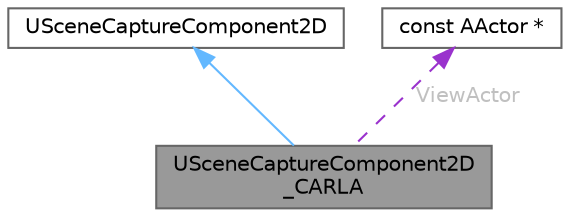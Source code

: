 digraph "USceneCaptureComponent2D_CARLA"
{
 // INTERACTIVE_SVG=YES
 // LATEX_PDF_SIZE
  bgcolor="transparent";
  edge [fontname=Helvetica,fontsize=10,labelfontname=Helvetica,labelfontsize=10];
  node [fontname=Helvetica,fontsize=10,shape=box,height=0.2,width=0.4];
  Node1 [id="Node000001",label="USceneCaptureComponent2D\l_CARLA",height=0.2,width=0.4,color="gray40", fillcolor="grey60", style="filled", fontcolor="black",tooltip=" "];
  Node2 -> Node1 [id="edge1_Node000001_Node000002",dir="back",color="steelblue1",style="solid",tooltip=" "];
  Node2 [id="Node000002",label="USceneCaptureComponent2D",height=0.2,width=0.4,color="gray40", fillcolor="white", style="filled",URL="$d3/db8/classUSceneCaptureComponent2D.html",tooltip=" "];
  Node3 -> Node1 [id="edge2_Node000001_Node000003",dir="back",color="darkorchid3",style="dashed",tooltip=" ",label=" ViewActor",fontcolor="grey" ];
  Node3 [id="Node000003",label="const AActor *",height=0.2,width=0.4,color="gray40", fillcolor="white", style="filled",tooltip=" "];
}
